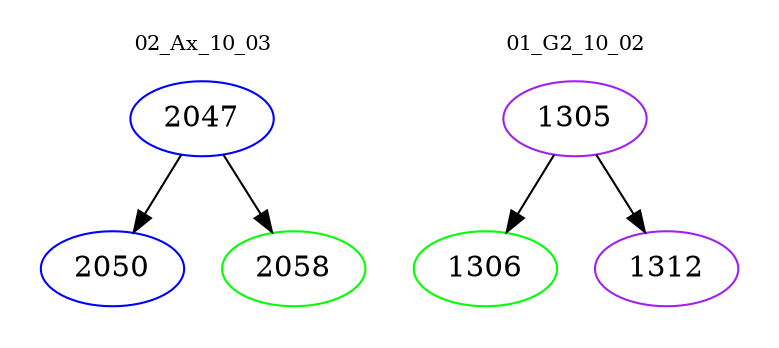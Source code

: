 digraph{
subgraph cluster_0 {
color = white
label = "02_Ax_10_03";
fontsize=10;
T0_2047 [label="2047", color="blue"]
T0_2047 -> T0_2050 [color="black"]
T0_2050 [label="2050", color="blue"]
T0_2047 -> T0_2058 [color="black"]
T0_2058 [label="2058", color="green"]
}
subgraph cluster_1 {
color = white
label = "01_G2_10_02";
fontsize=10;
T1_1305 [label="1305", color="purple"]
T1_1305 -> T1_1306 [color="black"]
T1_1306 [label="1306", color="green"]
T1_1305 -> T1_1312 [color="black"]
T1_1312 [label="1312", color="purple"]
}
}
